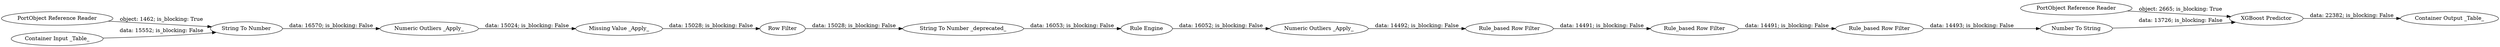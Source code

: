 digraph {
	"963417429885252601_161" [label="Rule Engine"]
	"963417429885252601_227" [label="String To Number"]
	"963417429885252601_237" [label="Missing Value _Apply_"]
	"963417429885252601_13" [label="Rule_based Row Filter"]
	"963417429885252601_231" [label="Rule_based Row Filter"]
	"6697436981020387710_1213" [label="PortObject Reference Reader"]
	"963417429885252601_30" [label="String To Number _deprecated_"]
	"6697436981020387710_1161" [label="Container Output _Table_"]
	"6697436981020387710_1214" [label="XGBoost Predictor"]
	"5868338204623647116_1216" [label="PortObject Reference Reader"]
	"963417429885252601_234" [label="Number To String"]
	"6697436981020387710_306" [label="Container Input _Table_"]
	"963417429885252601_230" [label="Rule_based Row Filter"]
	"963417429885252601_236" [label="Numeric Outliers _Apply_"]
	"963417429885252601_229" [label="Row Filter"]
	"963417429885252601_235" [label="Numeric Outliers _Apply_"]
	"963417429885252601_235" -> "963417429885252601_237" [label="data: 15024; is_blocking: False"]
	"5868338204623647116_1216" -> "963417429885252601_227" [label="object: 1462; is_blocking: True"]
	"963417429885252601_227" -> "963417429885252601_235" [label="data: 16570; is_blocking: False"]
	"963417429885252601_236" -> "963417429885252601_13" [label="data: 14492; is_blocking: False"]
	"6697436981020387710_1213" -> "6697436981020387710_1214" [label="object: 2665; is_blocking: True"]
	"963417429885252601_234" -> "6697436981020387710_1214" [label="data: 13726; is_blocking: False"]
	"963417429885252601_13" -> "963417429885252601_230" [label="data: 14491; is_blocking: False"]
	"963417429885252601_231" -> "963417429885252601_234" [label="data: 14493; is_blocking: False"]
	"963417429885252601_230" -> "963417429885252601_231" [label="data: 14491; is_blocking: False"]
	"963417429885252601_161" -> "963417429885252601_236" [label="data: 16052; is_blocking: False"]
	"963417429885252601_237" -> "963417429885252601_229" [label="data: 15028; is_blocking: False"]
	"963417429885252601_229" -> "963417429885252601_30" [label="data: 15028; is_blocking: False"]
	"6697436981020387710_306" -> "963417429885252601_227" [label="data: 15552; is_blocking: False"]
	"6697436981020387710_1214" -> "6697436981020387710_1161" [label="data: 22382; is_blocking: False"]
	"963417429885252601_30" -> "963417429885252601_161" [label="data: 16053; is_blocking: False"]
	rankdir=LR
}
